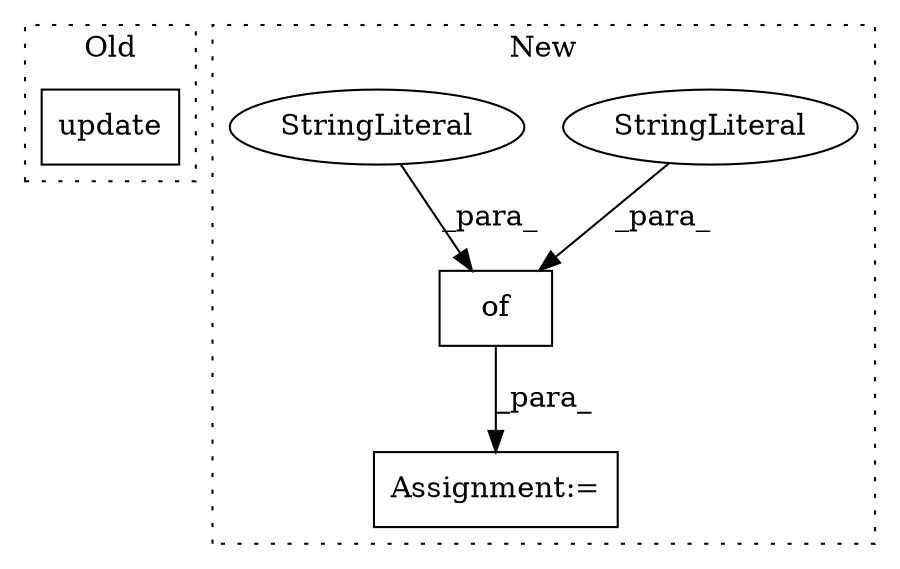 digraph G {
subgraph cluster0 {
1 [label="update" a="32" s="988,1044" l="7,1" shape="box"];
label = "Old";
style="dotted";
}
subgraph cluster1 {
2 [label="of" a="32" s="1472,1606" l="3,1" shape="box"];
3 [label="Assignment:=" a="7" s="1613,1727" l="73,2" shape="box"];
4 [label="StringLiteral" a="45" s="1475" l="20" shape="ellipse"];
5 [label="StringLiteral" a="45" s="1585" l="21" shape="ellipse"];
label = "New";
style="dotted";
}
2 -> 3 [label="_para_"];
4 -> 2 [label="_para_"];
5 -> 2 [label="_para_"];
}